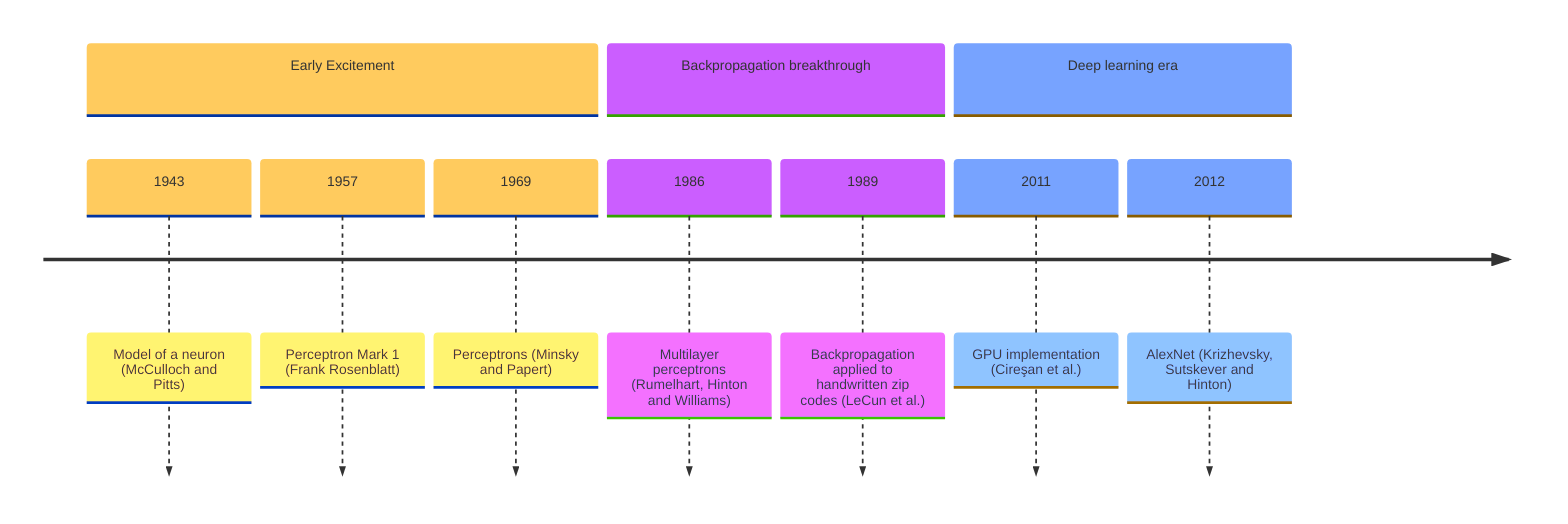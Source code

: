 %%{init: { 'logLevel': 'debug', 'theme': 'base' } }%%

timeline
    section Early Excitement
        1943 : Model of a neuron (McCulloch and Pitts)
        1957 : Perceptron Mark 1 (Frank Rosenblatt)
        1969 : Perceptrons (Minsky and Papert)
    section Backpropagation breakthrough
        1986 : Multilayer perceptrons (Rumelhart, Hinton and Williams)
        1989 : Backpropagation applied to handwritten zip codes (LeCun et al.)
    section Deep learning era
        2011 : GPU implementation (Cireşan et al.)
        2012 : AlexNet (Krizhevsky, Sutskever and Hinton)